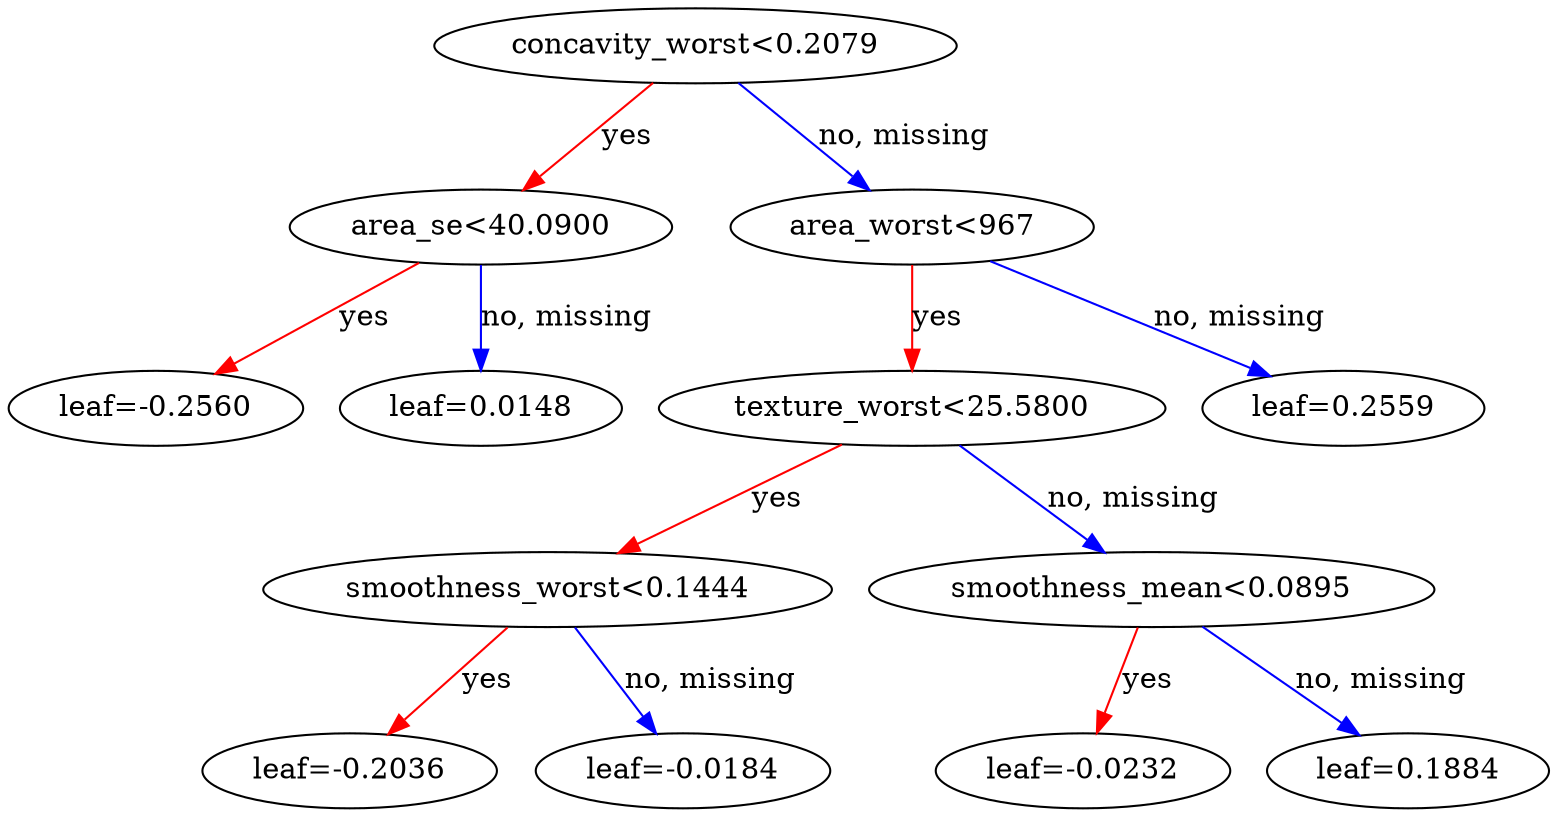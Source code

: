 digraph {
    graph [ rankdir=TB ]
    graph [ rankdir="UD" ]

    0 [ label="concavity_worst<0.2079" ]
    0 -> 1 [label="yes" color="#FF0000"]
    0 -> 2 [label="no, missing" color="#0000FF"]

    1 [ label="area_se<40.0900" ]
    1 -> 3 [label="yes" color="#FF0000"]
    1 -> 4 [label="no, missing" color="#0000FF"]

    3 [ label="leaf=-0.2560" ]

    4 [ label="leaf=0.0148" ]

    2 [ label="area_worst<967" ]
    2 -> 5 [label="yes" color="#FF0000"]
    2 -> 6 [label="no, missing" color="#0000FF"]

    5 [ label="texture_worst<25.5800" ]
    5 -> 7 [label="yes" color="#FF0000"]
    5 -> 8 [label="no, missing" color="#0000FF"]

    7 [ label="smoothness_worst<0.1444" ]
    7 -> 9 [label="yes" color="#FF0000"]
    7 -> 10 [label="no, missing" color="#0000FF"]

    9 [ label="leaf=-0.2036" ]

    10 [ label="leaf=-0.0184" ]

    8 [ label="smoothness_mean<0.0895" ]
    8 -> 11 [label="yes" color="#FF0000"]
    8 -> 12 [label="no, missing" color="#0000FF"]

    11 [ label="leaf=-0.0232" ]

    12 [ label="leaf=0.1884" ]

    6 [ label="leaf=0.2559" ]
}
